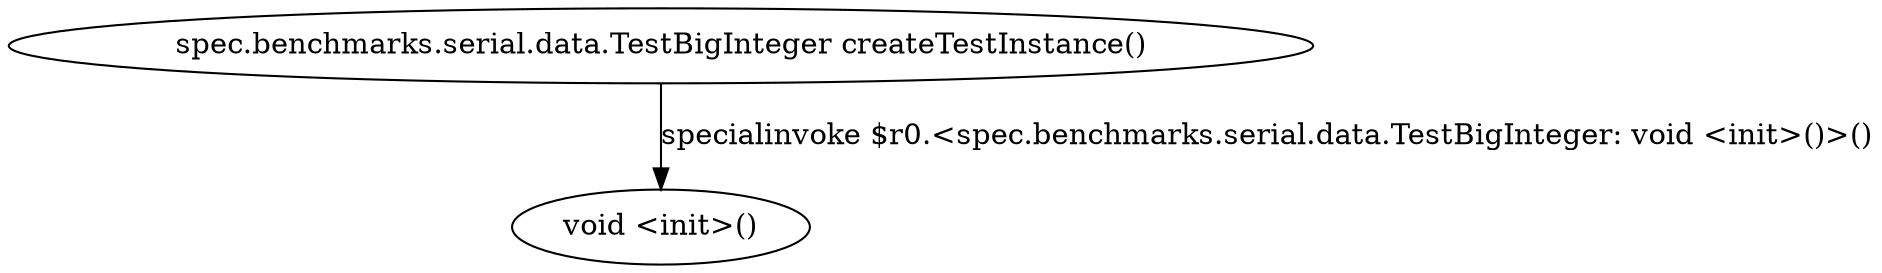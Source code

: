 digraph g {
0[label="spec.benchmarks.serial.data.TestBigInteger createTestInstance()"]
1[label="void <init>()"]
0->1[label="specialinvoke $r0.<spec.benchmarks.serial.data.TestBigInteger: void <init>()>()"]
}
